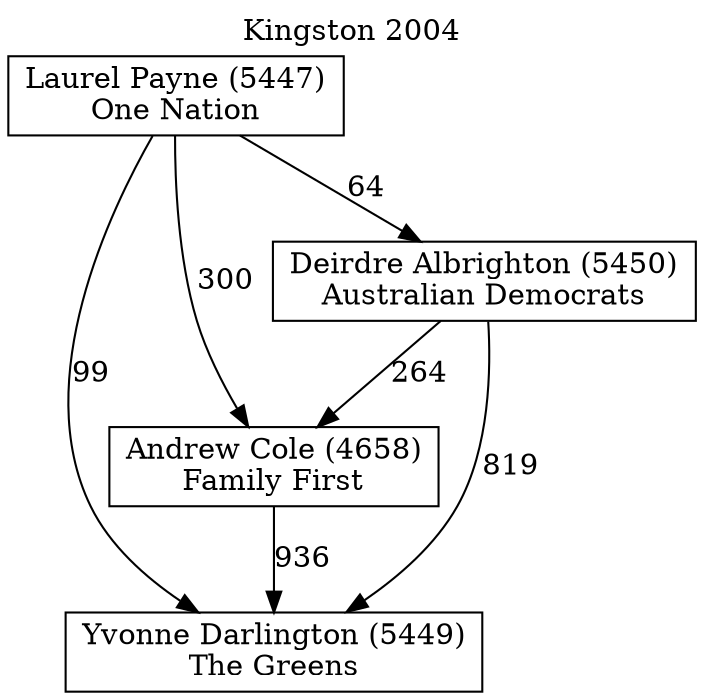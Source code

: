 // House preference flow
digraph "Yvonne Darlington (5449)_Kingston_2004" {
	graph [label="Kingston 2004" labelloc=t mclimit=10]
	node [shape=box]
	"Yvonne Darlington (5449)" [label="Yvonne Darlington (5449)
The Greens"]
	"Andrew Cole (4658)" [label="Andrew Cole (4658)
Family First"]
	"Deirdre Albrighton (5450)" [label="Deirdre Albrighton (5450)
Australian Democrats"]
	"Laurel Payne (5447)" [label="Laurel Payne (5447)
One Nation"]
	"Yvonne Darlington (5449)" [label="Yvonne Darlington (5449)
The Greens"]
	"Deirdre Albrighton (5450)" [label="Deirdre Albrighton (5450)
Australian Democrats"]
	"Laurel Payne (5447)" [label="Laurel Payne (5447)
One Nation"]
	"Yvonne Darlington (5449)" [label="Yvonne Darlington (5449)
The Greens"]
	"Laurel Payne (5447)" [label="Laurel Payne (5447)
One Nation"]
	"Laurel Payne (5447)" [label="Laurel Payne (5447)
One Nation"]
	"Deirdre Albrighton (5450)" [label="Deirdre Albrighton (5450)
Australian Democrats"]
	"Laurel Payne (5447)" [label="Laurel Payne (5447)
One Nation"]
	"Laurel Payne (5447)" [label="Laurel Payne (5447)
One Nation"]
	"Andrew Cole (4658)" [label="Andrew Cole (4658)
Family First"]
	"Deirdre Albrighton (5450)" [label="Deirdre Albrighton (5450)
Australian Democrats"]
	"Laurel Payne (5447)" [label="Laurel Payne (5447)
One Nation"]
	"Andrew Cole (4658)" [label="Andrew Cole (4658)
Family First"]
	"Laurel Payne (5447)" [label="Laurel Payne (5447)
One Nation"]
	"Laurel Payne (5447)" [label="Laurel Payne (5447)
One Nation"]
	"Deirdre Albrighton (5450)" [label="Deirdre Albrighton (5450)
Australian Democrats"]
	"Laurel Payne (5447)" [label="Laurel Payne (5447)
One Nation"]
	"Laurel Payne (5447)" [label="Laurel Payne (5447)
One Nation"]
	"Andrew Cole (4658)" -> "Yvonne Darlington (5449)" [label=936]
	"Deirdre Albrighton (5450)" -> "Andrew Cole (4658)" [label=264]
	"Laurel Payne (5447)" -> "Deirdre Albrighton (5450)" [label=64]
	"Deirdre Albrighton (5450)" -> "Yvonne Darlington (5449)" [label=819]
	"Laurel Payne (5447)" -> "Yvonne Darlington (5449)" [label=99]
	"Laurel Payne (5447)" -> "Andrew Cole (4658)" [label=300]
}
